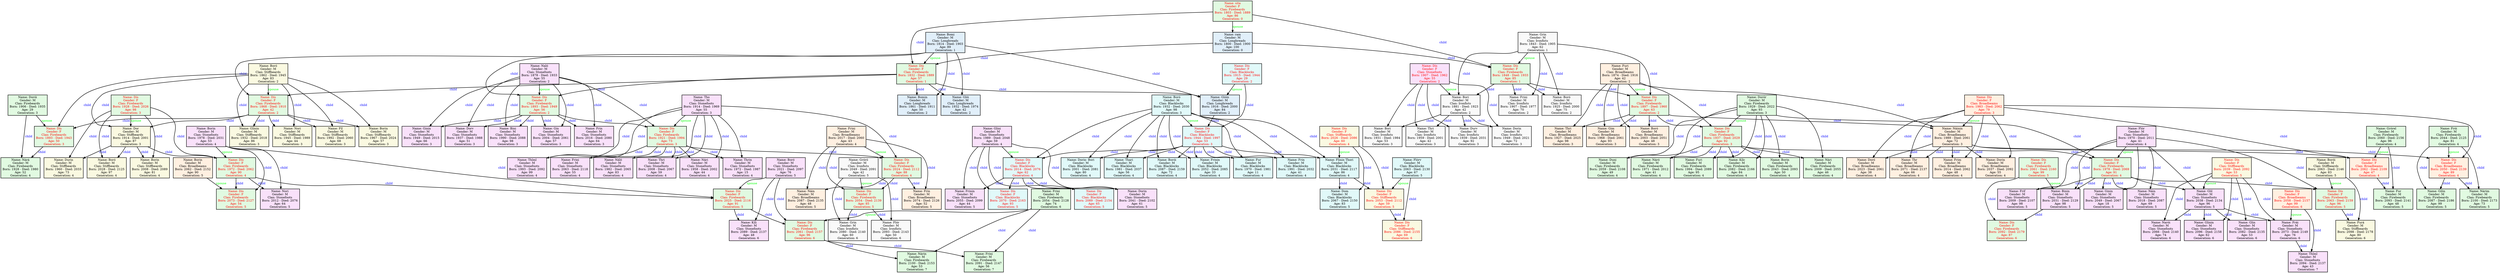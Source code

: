 digraph FamilyTree {
node [shape=record];
"0" [label="{Name: ram\nGender: M\nClan: Longbreads\nBorn: 1800 - Died: 1900\nAge: 100\nGeneration: 0}"; style=filled; fillcolor="#E1EFFA", fontcolor=black, penwidth=2];
"1" -> "0" [label="spouse",fontcolor=green, penwidth=2];
"1" [label="{Name: sita\nGender: F\nClan: Firebeards\nBorn: 1803 - Died: 1889\nAge: 86\nGeneration: 0}"; style=filled; fillcolor="#E1FAE1", fontcolor=red, penwidth=2];
"0" -> "2" [label="child",fontcolor=blue, penwidth=2];
"1" -> "2" [label="child",fontcolor=blue, penwidth=2];
"2" [label="{Name: Dís\nGender: F\nClan: Firebeards\nBorn: 1832 - Died: 1889\nAge: 57\nGeneration: 1}"; style=filled; fillcolor="#E1FAE1", fontcolor=red, penwidth=2];
"3" -> "2" [label="spouse",fontcolor=green, penwidth=2];
"3" [label="{Name: Bomi\nGender: M\nClan: Longbreads\nBorn: 1814 - Died: 1903\nAge: 89\nGeneration: 1}"; style=filled; fillcolor="#E1EFFA", fontcolor=black, penwidth=2];
"2" -> "4" [label="child",fontcolor=blue, penwidth=2];
"3" -> "4" [label="child",fontcolor=blue, penwidth=2];
"4" [label="{Name: Bomin\nGender: M\nClan: Longbreads\nBorn: 1861 - Died: 1911\nAge: 50\nGeneration: 2}"; style=filled; fillcolor="#E1EFFA", fontcolor=black, penwidth=2];
"2" -> "5" [label="child",fontcolor=blue, penwidth=2];
"3" -> "5" [label="child",fontcolor=blue, penwidth=2];
"5" [label="{Name: Dís\nGender: F\nClan: Firebeards\nBorn: 1868 - Died: 1910\nAge: 42\nGeneration: 2}"; style=filled; fillcolor="#E1FAE1", fontcolor=red, penwidth=2];
"6" -> "5" [label="spouse",fontcolor=green, penwidth=2];
"6" [label="{Name: Boró\nGender: M\nClan: Stiffbeards\nBorn: 1862 - Died: 1945\nAge: 83\nGeneration: 2}"; style=filled; fillcolor="#FAF9E1", fontcolor=black, penwidth=2];
"5" -> "7" [label="child",fontcolor=blue, penwidth=2];
"6" -> "7" [label="child",fontcolor=blue, penwidth=2];
"7" [label="{Name: Dís\nGender: F\nClan: Firebeards\nBorn: 1893 - Died: 1943\nAge: 50\nGeneration: 3}"; style=filled; fillcolor="#E1FAE1", fontcolor=red, penwidth=2];
"8" -> "7" [label="spouse",fontcolor=green, penwidth=2];
"8" [label="{Name: Dorói\nGender: M\nClan: Firebeards\nBorn: 1906 - Died: 1935\nAge: 29\nGeneration: 3}"; style=filled; fillcolor="#E1FAE1", fontcolor=black, penwidth=2];
"7" -> "9" [label="child",fontcolor=blue, penwidth=2];
"8" -> "9" [label="child",fontcolor=blue, penwidth=2];
"9" [label="{Name: Nárá\nGender: M\nClan: Firebeards\nBorn: 1928 - Died: 1980\nAge: 52\nGeneration: 4}"; style=filled; fillcolor="#E1FAE1", fontcolor=black, penwidth=2];
"5" -> "10" [label="child",fontcolor=blue, penwidth=2];
"6" -> "10" [label="child",fontcolor=blue, penwidth=2];
"10" [label="{Name: Dor\nGender: M\nClan: Stiffbeards\nBorn: 1914 - Died: 2001\nAge: 87\nGeneration: 3}"; style=filled; fillcolor="#FAF9E1", fontcolor=black, penwidth=2];
"11" -> "10" [label="spouse",fontcolor=green, penwidth=2];
"11" [label="{Name: Dís\nGender: F\nClan: Firebeards\nBorn: 1928 - Died: 2026\nAge: 98\nGeneration: 3}"; style=filled; fillcolor="#E1FAE1", fontcolor=red, penwidth=2];
"10" -> "12" [label="child",fontcolor=blue, penwidth=2];
"11" -> "12" [label="child",fontcolor=blue, penwidth=2];
"12" [label="{Name: Durin\nGender: M\nClan: Stiffbeards\nBorn: 1960 - Died: 2033\nAge: 73\nGeneration: 4}"; style=filled; fillcolor="#FAF9E1", fontcolor=black, penwidth=2];
"10" -> "13" [label="child",fontcolor=blue, penwidth=2];
"11" -> "13" [label="child",fontcolor=blue, penwidth=2];
"13" [label="{Name: Dís\nGender: F\nClan: Firebeards\nBorn: 1972 - Died: 2062\nAge: 90\nGeneration: 4}"; style=filled; fillcolor="#E1FAE1", fontcolor=red, penwidth=2];
"14" -> "13" [label="spouse",fontcolor=green, penwidth=2];
"14" [label="{Name: Borin\nGender: M\nClan: Stonefoots\nBorn: 1978 - Died: 2031\nAge: 53\nGeneration: 4}"; style=filled; fillcolor="#F9E1FA", fontcolor=black, penwidth=2];
"13" -> "15" [label="child",fontcolor=blue, penwidth=2];
"14" -> "15" [label="child",fontcolor=blue, penwidth=2];
"15" [label="{Name: Nori\nGender: M\nClan: Stonefoots\nBorn: 2012 - Died: 2076\nAge: 64\nGeneration: 5}"; style=filled; fillcolor="#F9E1FA", fontcolor=black, penwidth=2];
"13" -> "16" [label="child",fontcolor=blue, penwidth=2];
"14" -> "16" [label="child",fontcolor=blue, penwidth=2];
"16" [label="{Name: Dís\nGender: F\nClan: Firebeards\nBorn: 2025 - Died: 2116\nAge: 91\nGeneration: 5}"; style=filled; fillcolor="#E1FAE1", fontcolor=red, penwidth=2];
"17" -> "16" [label="spouse",fontcolor=green, penwidth=2];
"17" [label="{Name: Boró\nGender: M\nClan: Stonefoots\nBorn: 2021 - Died: 2097\nAge: 76\nGeneration: 5}"; style=filled; fillcolor="#F9E1FA", fontcolor=black, penwidth=2];
"16" -> "18" [label="child",fontcolor=blue, penwidth=2];
"17" -> "18" [label="child",fontcolor=blue, penwidth=2];
"18" [label="{Name: Dís\nGender: F\nClan: Firebeards\nBorn: 2061 - Died: 2157\nAge: 96\nGeneration: 6}"; style=filled; fillcolor="#E1FAE1", fontcolor=red, penwidth=2];
"19" -> "18" [label="spouse",fontcolor=green, penwidth=2];
"19" [label="{Name: Frini\nGender: M\nClan: Firebeards\nBorn: 2054 - Died: 2128\nAge: 74\nGeneration: 6}"; style=filled; fillcolor="#E1FAE1", fontcolor=black, penwidth=2];
"18" -> "20" [label="child",fontcolor=blue, penwidth=2];
"19" -> "20" [label="child",fontcolor=blue, penwidth=2];
"20" [label="{Name: Frini\nGender: M\nClan: Firebeards\nBorn: 2091 - Died: 2147\nAge: 56\nGeneration: 7}"; style=filled; fillcolor="#E1FAE1", fontcolor=black, penwidth=2];
"18" -> "21" [label="child",fontcolor=blue, penwidth=2];
"19" -> "21" [label="child",fontcolor=blue, penwidth=2];
"21" [label="{Name: Nárin\nGender: M\nClan: Firebeards\nBorn: 2100 - Died: 2153\nAge: 53\nGeneration: 7}"; style=filled; fillcolor="#E1FAE1", fontcolor=black, penwidth=2];
"16" -> "26" [label="child",fontcolor=blue, penwidth=2];
"17" -> "26" [label="child",fontcolor=blue, penwidth=2];
"26" [label="{Name: Kíli\nGender: M\nClan: Stonefoots\nBorn: 2089 - Died: 2137\nAge: 48\nGeneration: 6}"; style=filled; fillcolor="#F9E1FA", fontcolor=black, penwidth=2];
"13" -> "29" [label="child",fontcolor=blue, penwidth=2];
"14" -> "29" [label="child",fontcolor=blue, penwidth=2];
"29" [label="{Name: Dís\nGender: F\nClan: Firebeards\nBorn: 2073 - Died: 2127\nAge: 54\nGeneration: 5}"; style=filled; fillcolor="#E1FAE1", fontcolor=red, penwidth=2];
"30" -> "29" [label="spouse",fontcolor=green, penwidth=2];
"30" [label="{Name: Borin\nGender: M\nClan: Broadbeams\nBorn: 2062 - Died: 2152\nAge: 90\nGeneration: 5}"; style=filled; fillcolor="#FFF0E1", fontcolor=black, penwidth=2];
"10" -> "34" [label="child",fontcolor=blue, penwidth=2];
"11" -> "34" [label="child",fontcolor=blue, penwidth=2];
"34" [label="{Name: Borin\nGender: M\nClan: Stiffbeards\nBorn: 2008 - Died: 2089\nAge: 81\nGeneration: 4}"; style=filled; fillcolor="#FAF9E1", fontcolor=black, penwidth=2];
"10" -> "35" [label="child",fontcolor=blue, penwidth=2];
"11" -> "35" [label="child",fontcolor=blue, penwidth=2];
"35" [label="{Name: Boró\nGender: M\nClan: Stiffbeards\nBorn: 2028 - Died: 2125\nAge: 97\nGeneration: 4}"; style=filled; fillcolor="#FAF9E1", fontcolor=black, penwidth=2];
"5" -> "36" [label="child",fontcolor=blue, penwidth=2];
"6" -> "36" [label="child",fontcolor=blue, penwidth=2];
"36" [label="{Name: Glinin\nGender: M\nClan: Stiffbeards\nBorn: 1932 - Died: 2018\nAge: 86\nGeneration: 3}"; style=filled; fillcolor="#FAF9E1", fontcolor=black, penwidth=2];
"5" -> "37" [label="child",fontcolor=blue, penwidth=2];
"6" -> "37" [label="child",fontcolor=blue, penwidth=2];
"37" [label="{Name: Nori\nGender: M\nClan: Stiffbeards\nBorn: 1945 - Died: 1989\nAge: 44\nGeneration: 3}"; style=filled; fillcolor="#FAF9E1", fontcolor=black, penwidth=2];
"5" -> "38" [label="child",fontcolor=blue, penwidth=2];
"6" -> "38" [label="child",fontcolor=blue, penwidth=2];
"38" [label="{Name: Borin\nGender: M\nClan: Stiffbeards\nBorn: 1967 - Died: 2024\nAge: 57\nGeneration: 3}"; style=filled; fillcolor="#FAF9E1", fontcolor=black, penwidth=2];
"5" -> "39" [label="child",fontcolor=blue, penwidth=2];
"6" -> "39" [label="child",fontcolor=blue, penwidth=2];
"39" [label="{Name: Fíl\nGender: M\nClan: Stiffbeards\nBorn: 1992 - Died: 2060\nAge: 68\nGeneration: 3}"; style=filled; fillcolor="#FAF9E1", fontcolor=black, penwidth=2];
"2" -> "40" [label="child",fontcolor=blue, penwidth=2];
"3" -> "40" [label="child",fontcolor=blue, penwidth=2];
"40" [label="{Name: Dís\nGender: F\nClan: Firebeards\nBorn: 1893 - Died: 1949\nAge: 56\nGeneration: 2}"; style=filled; fillcolor="#E1FAE1", fontcolor=red, penwidth=2];
"41" -> "40" [label="spouse",fontcolor=green, penwidth=2];
"41" [label="{Name: Naló\nGender: M\nClan: Stonefoots\nBorn: 1878 - Died: 1933\nAge: 55\nGeneration: 2}"; style=filled; fillcolor="#F9E1FA", fontcolor=black, penwidth=2];
"40" -> "42" [label="child",fontcolor=blue, penwidth=2];
"41" -> "42" [label="child",fontcolor=blue, penwidth=2];
"42" [label="{Name: Dís\nGender: F\nClan: Firebeards\nBorn: 1921 - Died: 1994\nAge: 73\nGeneration: 3}"; style=filled; fillcolor="#E1FAE1", fontcolor=red, penwidth=2];
"43" -> "42" [label="spouse",fontcolor=green, penwidth=2];
"43" [label="{Name: Tho\nGender: M\nClan: Stonefoots\nBorn: 1914 - Died: 1969\nAge: 55\nGeneration: 3}"; style=filled; fillcolor="#F9E1FA", fontcolor=black, penwidth=2];
"42" -> "44" [label="child",fontcolor=blue, penwidth=2];
"43" -> "44" [label="child",fontcolor=blue, penwidth=2];
"44" [label="{Name: Nári\nGender: M\nClan: Stonefoots\nBorn: 1958 - Died: 2002\nAge: 44\nGeneration: 4}"; style=filled; fillcolor="#F9E1FA", fontcolor=black, penwidth=2];
"42" -> "45" [label="child",fontcolor=blue, penwidth=2];
"43" -> "45" [label="child",fontcolor=blue, penwidth=2];
"45" [label="{Name: Thrin\nGender: M\nClan: Stonefoots\nBorn: 1972 - Died: 1987\nAge: 15\nGeneration: 4}"; style=filled; fillcolor="#F9E1FA", fontcolor=black, penwidth=2];
"42" -> "46" [label="child",fontcolor=blue, penwidth=2];
"43" -> "46" [label="child",fontcolor=blue, penwidth=2];
"46" [label="{Name: Náló\nGender: M\nClan: Stonefoots\nBorn: 1982 - Died: 2065\nAge: 83\nGeneration: 4}"; style=filled; fillcolor="#F9E1FA", fontcolor=black, penwidth=2];
"42" -> "47" [label="child",fontcolor=blue, penwidth=2];
"43" -> "47" [label="child",fontcolor=blue, penwidth=2];
"47" [label="{Name: Thîml\nGender: M\nClan: Stonefoots\nBorn: 1993 - Died: 2092\nAge: 99\nGeneration: 4}"; style=filled; fillcolor="#F9E1FA", fontcolor=black, penwidth=2];
"42" -> "48" [label="child",fontcolor=blue, penwidth=2];
"43" -> "48" [label="child",fontcolor=blue, penwidth=2];
"48" [label="{Name: Thri\nGender: M\nClan: Stonefoots\nBorn: 2008 - Died: 2067\nAge: 59\nGeneration: 4}"; style=filled; fillcolor="#F9E1FA", fontcolor=black, penwidth=2];
"42" -> "49" [label="child",fontcolor=blue, penwidth=2];
"43" -> "49" [label="child",fontcolor=blue, penwidth=2];
"49" [label="{Name: Dís\nGender: F\nClan: Firebeards\nBorn: 2024 - Died: 2112\nAge: 88\nGeneration: 4}"; style=filled; fillcolor="#E1FAE1", fontcolor=red, penwidth=2];
"50" -> "49" [label="spouse",fontcolor=green, penwidth=2];
"50" [label="{Name: Frini\nGender: M\nClan: Broadbeams\nBorn: 2017 - Died: 2060\nAge: 43\nGeneration: 4}"; style=filled; fillcolor="#FFF0E1", fontcolor=black, penwidth=2];
"49" -> "51" [label="child",fontcolor=blue, penwidth=2];
"50" -> "51" [label="child",fontcolor=blue, penwidth=2];
"51" [label="{Name: Dís\nGender: F\nClan: Firebeards\nBorn: 2054 - Died: 2139\nAge: 85\nGeneration: 5}"; style=filled; fillcolor="#E1FAE1", fontcolor=red, penwidth=2];
"52" -> "51" [label="spouse",fontcolor=green, penwidth=2];
"52" [label="{Name: Gróró\nGender: M\nClan: Ironfists\nBorn: 2049 - Died: 2091\nAge: 42\nGeneration: 5}"; style=filled; fillcolor="#F9F9F9", fontcolor=black, penwidth=2];
"51" -> "53" [label="child",fontcolor=blue, penwidth=2];
"52" -> "53" [label="child",fontcolor=blue, penwidth=2];
"53" [label="{Name: Grin\nGender: M\nClan: Ironfists\nBorn: 2080 - Died: 2140\nAge: 60\nGeneration: 6}"; style=filled; fillcolor="#F9F9F9", fontcolor=black, penwidth=2];
"51" -> "54" [label="child",fontcolor=blue, penwidth=2];
"52" -> "54" [label="child",fontcolor=blue, penwidth=2];
"54" [label="{Name: Flór\nGender: M\nClan: Ironfists\nBorn: 2093 - Died: 2143\nAge: 50\nGeneration: 6}"; style=filled; fillcolor="#F9F9F9", fontcolor=black, penwidth=2];
"49" -> "61" [label="child",fontcolor=blue, penwidth=2];
"50" -> "61" [label="child",fontcolor=blue, penwidth=2];
"61" [label="{Name: Frin\nGender: M\nClan: Broadbeams\nBorn: 2074 - Died: 2126\nAge: 52\nGeneration: 5}"; style=filled; fillcolor="#FFF0E1", fontcolor=black, penwidth=2];
"49" -> "62" [label="child",fontcolor=blue, penwidth=2];
"50" -> "62" [label="child",fontcolor=blue, penwidth=2];
"62" [label="{Name: Náin\nGender: M\nClan: Broadbeams\nBorn: 2087 - Died: 2135\nAge: 48\nGeneration: 5}"; style=filled; fillcolor="#FFF0E1", fontcolor=black, penwidth=2];
"42" -> "66" [label="child",fontcolor=blue, penwidth=2];
"43" -> "66" [label="child",fontcolor=blue, penwidth=2];
"66" [label="{Name: Frini\nGender: M\nClan: Stonefoots\nBorn: 2063 - Died: 2118\nAge: 55\nGeneration: 4}"; style=filled; fillcolor="#F9E1FA", fontcolor=black, penwidth=2];
"40" -> "67" [label="child",fontcolor=blue, penwidth=2];
"41" -> "67" [label="child",fontcolor=blue, penwidth=2];
"67" [label="{Name: Dorv\nGender: M\nClan: Stonefoots\nBorn: 1937 - Died: 1988\nAge: 51\nGeneration: 3}"; style=filled; fillcolor="#F9E1FA", fontcolor=black, penwidth=2];
"40" -> "68" [label="child",fontcolor=blue, penwidth=2];
"41" -> "68" [label="child",fontcolor=blue, penwidth=2];
"68" [label="{Name: Ginin\nGender: M\nClan: Stonefoots\nBorn: 1949 - Died: 2015\nAge: 66\nGeneration: 3}"; style=filled; fillcolor="#F9E1FA", fontcolor=black, penwidth=2];
"40" -> "69" [label="child",fontcolor=blue, penwidth=2];
"41" -> "69" [label="child",fontcolor=blue, penwidth=2];
"69" [label="{Name: Bini\nGender: M\nClan: Stonefoots\nBorn: 1990 - Died: 2088\nAge: 98\nGeneration: 3}"; style=filled; fillcolor="#F9E1FA", fontcolor=black, penwidth=2];
"40" -> "70" [label="child",fontcolor=blue, penwidth=2];
"41" -> "70" [label="child",fontcolor=blue, penwidth=2];
"70" [label="{Name: Gin\nGender: M\nClan: Stonefoots\nBorn: 2004 - Died: 2061\nAge: 57\nGeneration: 3}"; style=filled; fillcolor="#F9E1FA", fontcolor=black, penwidth=2];
"40" -> "71" [label="child",fontcolor=blue, penwidth=2];
"41" -> "71" [label="child",fontcolor=blue, penwidth=2];
"71" [label="{Name: Frin\nGender: M\nClan: Stonefoots\nBorn: 2016 - Died: 2080\nAge: 64\nGeneration: 3}"; style=filled; fillcolor="#F9E1FA", fontcolor=black, penwidth=2];
"2" -> "72" [label="child",fontcolor=blue, penwidth=2];
"3" -> "72" [label="child",fontcolor=blue, penwidth=2];
"72" [label="{Name: Glóin\nGender: M\nClan: Longbreads\nBorn: 1916 - Died: 2000\nAge: 84\nGeneration: 2}"; style=filled; fillcolor="#E1EFFA", fontcolor=black, penwidth=2];
"73" -> "72" [label="spouse",fontcolor=green, penwidth=2];
"73" [label="{Name: Dís\nGender: F\nClan: Blacklocks\nBorn: 1915 - Died: 1944\nAge: 29\nGeneration: 2}"; style=filled; fillcolor="#E1F9F9", fontcolor=red, penwidth=2];
"72" -> "74" [label="child",fontcolor=blue, penwidth=2];
"73" -> "74" [label="child",fontcolor=blue, penwidth=2];
"74" [label="{Name: Dís\nGender: F\nClan: Blacklocks\nBorn: 1944 - Died: 1997\nAge: 53\nGeneration: 3}"; style=filled; fillcolor="#E1F9F9", fontcolor=red, penwidth=2];
"75" -> "74" [label="spouse",fontcolor=green, penwidth=2];
"75" [label="{Name: Boró\nGender: M\nClan: Blacklocks\nBorn: 1932 - Died: 2030\nAge: 98\nGeneration: 3}"; style=filled; fillcolor="#E1F9F9", fontcolor=black, penwidth=2];
"74" -> "76" [label="child",fontcolor=blue, penwidth=2];
"75" -> "76" [label="child",fontcolor=blue, penwidth=2];
"76" [label="{Name: Fur\nGender: M\nClan: Blacklocks\nBorn: 1970 - Died: 1981\nAge: 11\nGeneration: 4}"; style=filled; fillcolor="#E1F9F9", fontcolor=black, penwidth=2];
"74" -> "77" [label="child",fontcolor=blue, penwidth=2];
"75" -> "77" [label="child",fontcolor=blue, penwidth=2];
"77" [label="{Name: Thari\nGender: M\nClan: Blacklocks\nBorn: 1981 - Died: 2037\nAge: 56\nGeneration: 4}"; style=filled; fillcolor="#E1F9F9", fontcolor=black, penwidth=2];
"74" -> "78" [label="child",fontcolor=blue, penwidth=2];
"75" -> "78" [label="child",fontcolor=blue, penwidth=2];
"78" [label="{Name: Frin\nGender: M\nClan: Blacklocks\nBorn: 1991 - Died: 2032\nAge: 41\nGeneration: 4}"; style=filled; fillcolor="#E1F9F9", fontcolor=black, penwidth=2];
"74" -> "79" [label="child",fontcolor=blue, penwidth=2];
"75" -> "79" [label="child",fontcolor=blue, penwidth=2];
"79" [label="{Name: Dorin- Bori\nGender: M\nClan: Blacklocks\nBorn: 2001 - Died: 2081\nAge: 80\nGeneration: 4}"; style=filled; fillcolor="#E1F9F9", fontcolor=black, penwidth=2];
"74" -> "80" [label="child",fontcolor=blue, penwidth=2];
"75" -> "80" [label="child",fontcolor=blue, penwidth=2];
"80" [label="{Name: Dís\nGender: F\nClan: Blacklocks\nBorn: 2014 - Died: 2076\nAge: 62\nGeneration: 4}"; style=filled; fillcolor="#E1F9F9", fontcolor=red, penwidth=2];
"81" -> "80" [label="spouse",fontcolor=green, penwidth=2];
"81" [label="{Name: Glini\nGender: M\nClan: Stonefoots\nBorn: 1989 - Died: 2048\nAge: 59\nGeneration: 4}"; style=filled; fillcolor="#F9E1FA", fontcolor=black, penwidth=2];
"80" -> "82" [label="child",fontcolor=blue, penwidth=2];
"81" -> "82" [label="child",fontcolor=blue, penwidth=2];
"82" [label="{Name: Dorin\nGender: M\nClan: Stonefoots\nBorn: 2041 - Died: 2102\nAge: 61\nGeneration: 5}"; style=filled; fillcolor="#F9E1FA", fontcolor=black, penwidth=2];
"80" -> "83" [label="child",fontcolor=blue, penwidth=2];
"81" -> "83" [label="child",fontcolor=blue, penwidth=2];
"83" [label="{Name: Frinin\nGender: M\nClan: Stonefoots\nBorn: 2055 - Died: 2099\nAge: 44\nGeneration: 5}"; style=filled; fillcolor="#F9E1FA", fontcolor=black, penwidth=2];
"80" -> "84" [label="child",fontcolor=blue, penwidth=2];
"81" -> "84" [label="child",fontcolor=blue, penwidth=2];
"84" [label="{Name: Dís\nGender: F\nClan: Blacklocks\nBorn: 2070 - Died: 2163\nAge: 93\nGeneration: 5}"; style=filled; fillcolor="#E1F9F9", fontcolor=red, penwidth=2];
"80" -> "85" [label="child",fontcolor=blue, penwidth=2];
"81" -> "85" [label="child",fontcolor=blue, penwidth=2];
"85" [label="{Name: Dís\nGender: F\nClan: Blacklocks\nBorn: 2089 - Died: 2154\nAge: 65\nGeneration: 5}"; style=filled; fillcolor="#E1F9F9", fontcolor=red, penwidth=2];
"74" -> "87" [label="child",fontcolor=blue, penwidth=2];
"75" -> "87" [label="child",fontcolor=blue, penwidth=2];
"87" [label="{Name: Flinin Thori\nGender: M\nClan: Blacklocks\nBorn: 2031 - Died: 2117\nAge: 86\nGeneration: 4}"; style=filled; fillcolor="#E1F9F9", fontcolor=black, penwidth=2];
"88" -> "87" [label="spouse",fontcolor=green, penwidth=2];
"88" [label="{Name: Dís\nGender: F\nClan: Stiffbeards\nBorn: 2026 - Died: 2086\nAge: 60\nGeneration: 4}"; style=filled; fillcolor="#FAF9E1", fontcolor=red, penwidth=2];
"87" -> "89" [label="child",fontcolor=blue, penwidth=2];
"88" -> "89" [label="child",fontcolor=blue, penwidth=2];
"89" [label="{Name: Dís\nGender: F\nClan: Stiffbeards\nBorn: 2053 - Died: 2112\nAge: 59\nGeneration: 5}"; style=filled; fillcolor="#FAF9E1", fontcolor=red, penwidth=2];
"90" -> "89" [label="spouse",fontcolor=green, penwidth=2];
"90" [label="{Name: Flórv\nGender: M\nClan: Blacklocks\nBorn: 2063 - Died: 2130\nAge: 67\nGeneration: 5}"; style=filled; fillcolor="#E1F9F9", fontcolor=black, penwidth=2];
"89" -> "91" [label="child",fontcolor=blue, penwidth=2];
"90" -> "91" [label="child",fontcolor=blue, penwidth=2];
"91" [label="{Name: Dís\nGender: F\nClan: Stiffbeards\nBorn: 2086 - Died: 2155\nAge: 69\nGeneration: 6}"; style=filled; fillcolor="#FAF9E1", fontcolor=red, penwidth=2];
"87" -> "94" [label="child",fontcolor=blue, penwidth=2];
"88" -> "94" [label="child",fontcolor=blue, penwidth=2];
"94" [label="{Name: Dom\nGender: M\nClan: Blacklocks\nBorn: 2067 - Died: 2150\nAge: 83\nGeneration: 5}"; style=filled; fillcolor="#E1F9F9", fontcolor=black, penwidth=2];
"74" -> "96" [label="child",fontcolor=blue, penwidth=2];
"75" -> "96" [label="child",fontcolor=blue, penwidth=2];
"96" [label="{Name: Frinin\nGender: M\nClan: Blacklocks\nBorn: 2052 - Died: 2085\nAge: 33\nGeneration: 4}"; style=filled; fillcolor="#E1F9F9", fontcolor=black, penwidth=2];
"74" -> "97" [label="child",fontcolor=blue, penwidth=2];
"75" -> "97" [label="child",fontcolor=blue, penwidth=2];
"97" [label="{Name: Borói\nGender: M\nClan: Blacklocks\nBorn: 2087 - Died: 2159\nAge: 72\nGeneration: 4}"; style=filled; fillcolor="#E1F9F9", fontcolor=black, penwidth=2];
"2" -> "98" [label="child",fontcolor=blue, penwidth=2];
"3" -> "98" [label="child",fontcolor=blue, penwidth=2];
"98" [label="{Name: Glói\nGender: M\nClan: Longbreads\nBorn: 1932 - Died: 1974\nAge: 42\nGeneration: 2}"; style=filled; fillcolor="#E1EFFA", fontcolor=black, penwidth=2];
"0" -> "99" [label="child",fontcolor=blue, penwidth=2];
"1" -> "99" [label="child",fontcolor=blue, penwidth=2];
"99" [label="{Name: Dís\nGender: F\nClan: Firebeards\nBorn: 1848 - Died: 1933\nAge: 85\nGeneration: 1}"; style=filled; fillcolor="#E1FAE1", fontcolor=red, penwidth=2];
"100" -> "99" [label="spouse",fontcolor=green, penwidth=2];
"100" [label="{Name: Grin\nGender: M\nClan: Ironfists\nBorn: 1843 - Died: 1905\nAge: 62\nGeneration: 1}"; style=filled; fillcolor="#F9F9F9", fontcolor=black, penwidth=2];
"99" -> "101" [label="child",fontcolor=blue, penwidth=2];
"100" -> "101" [label="child",fontcolor=blue, penwidth=2];
"101" [label="{Name: Bori\nGender: M\nClan: Ironfists\nBorn: 1881 - Died: 1923\nAge: 42\nGeneration: 2}"; style=filled; fillcolor="#F9F9F9", fontcolor=black, penwidth=2];
"102" -> "101" [label="spouse",fontcolor=green, penwidth=2];
"102" [label="{Name: Dís\nGender: F\nClan: Stonefoots\nBorn: 1907 - Died: 1962\nAge: 55\nGeneration: 2}"; style=filled; fillcolor="#F9E1FA", fontcolor=red, penwidth=2];
"101" -> "103" [label="child",fontcolor=blue, penwidth=2];
"102" -> "103" [label="child",fontcolor=blue, penwidth=2];
"103" [label="{Name: Bori\nGender: M\nClan: Ironfists\nBorn: 1931 - Died: 1984\nAge: 53\nGeneration: 3}"; style=filled; fillcolor="#F9F9F9", fontcolor=black, penwidth=2];
"101" -> "104" [label="child",fontcolor=blue, penwidth=2];
"102" -> "104" [label="child",fontcolor=blue, penwidth=2];
"104" [label="{Name: Durv\nGender: M\nClan: Ironfists\nBorn: 1939 - Died: 2031\nAge: 92\nGeneration: 3}"; style=filled; fillcolor="#F9F9F9", fontcolor=black, penwidth=2];
"101" -> "105" [label="child",fontcolor=blue, penwidth=2];
"102" -> "105" [label="child",fontcolor=blue, penwidth=2];
"105" [label="{Name: Dorin\nGender: M\nClan: Ironfists\nBorn: 1949 - Died: 2021\nAge: 72\nGeneration: 3}"; style=filled; fillcolor="#F9F9F9", fontcolor=black, penwidth=2];
"101" -> "106" [label="child",fontcolor=blue, penwidth=2];
"102" -> "106" [label="child",fontcolor=blue, penwidth=2];
"106" [label="{Name: Thri\nGender: M\nClan: Ironfists\nBorn: 1959 - Died: 2001\nAge: 42\nGeneration: 3}"; style=filled; fillcolor="#F9F9F9", fontcolor=black, penwidth=2];
"99" -> "107" [label="child",fontcolor=blue, penwidth=2];
"100" -> "107" [label="child",fontcolor=blue, penwidth=2];
"107" [label="{Name: Dís\nGender: F\nClan: Firebeards\nBorn: 1897 - Died: 1960\nAge: 63\nGeneration: 2}"; style=filled; fillcolor="#E1FAE1", fontcolor=red, penwidth=2];
"108" -> "107" [label="spouse",fontcolor=green, penwidth=2];
"108" [label="{Name: Furi\nGender: M\nClan: Broadbeams\nBorn: 1874 - Died: 1916\nAge: 42\nGeneration: 2}"; style=filled; fillcolor="#FFF0E1", fontcolor=black, penwidth=2];
"107" -> "109" [label="child",fontcolor=blue, penwidth=2];
"108" -> "109" [label="child",fontcolor=blue, penwidth=2];
"109" [label="{Name: Thri\nGender: M\nClan: Broadbeams\nBorn: 1927 - Died: 2025\nAge: 98\nGeneration: 3}"; style=filled; fillcolor="#FFF0E1", fontcolor=black, penwidth=2];
"107" -> "110" [label="child",fontcolor=blue, penwidth=2];
"108" -> "110" [label="child",fontcolor=blue, penwidth=2];
"110" [label="{Name: Dís\nGender: F\nClan: Firebeards\nBorn: 1937 - Died: 2029\nAge: 92\nGeneration: 3}"; style=filled; fillcolor="#E1FAE1", fontcolor=red, penwidth=2];
"111" -> "110" [label="spouse",fontcolor=green, penwidth=2];
"111" [label="{Name: Dorór\nGender: M\nClan: Firebeards\nBorn: 1929 - Died: 2022\nAge: 93\nGeneration: 3}"; style=filled; fillcolor="#E1FAE1", fontcolor=black, penwidth=2];
"110" -> "112" [label="child",fontcolor=blue, penwidth=2];
"111" -> "112" [label="child",fontcolor=blue, penwidth=2];
"112" [label="{Name: Náró\nGender: M\nClan: Firebeards\nBorn: 1971 - Died: 2012\nAge: 41\nGeneration: 4}"; style=filled; fillcolor="#E1FAE1", fontcolor=black, penwidth=2];
"110" -> "113" [label="child",fontcolor=blue, penwidth=2];
"111" -> "113" [label="child",fontcolor=blue, penwidth=2];
"113" [label="{Name: Dís\nGender: F\nClan: Firebeards\nBorn: 1978 - Died: 2069\nAge: 91\nGeneration: 4}"; style=filled; fillcolor="#E1FAE1", fontcolor=red, penwidth=2];
"114" -> "113" [label="spouse",fontcolor=green, penwidth=2];
"114" [label="{Name: Flór\nGender: M\nClan: Stonefoots\nBorn: 1970 - Died: 2011\nAge: 41\nGeneration: 4}"; style=filled; fillcolor="#F9E1FA", fontcolor=black, penwidth=2];
"113" -> "115" [label="child",fontcolor=blue, penwidth=2];
"114" -> "115" [label="child",fontcolor=blue, penwidth=2];
"115" [label="{Name: Frif\nGender: M\nClan: Stonefoots\nBorn: 2009 - Died: 2107\nAge: 98\nGeneration: 5}"; style=filled; fillcolor="#F9E1FA", fontcolor=black, penwidth=2];
"113" -> "116" [label="child",fontcolor=blue, penwidth=2];
"114" -> "116" [label="child",fontcolor=blue, penwidth=2];
"116" [label="{Name: Náin\nGender: M\nClan: Stonefoots\nBorn: 2018 - Died: 2087\nAge: 69\nGeneration: 5}"; style=filled; fillcolor="#F9E1FA", fontcolor=black, penwidth=2];
"113" -> "117" [label="child",fontcolor=blue, penwidth=2];
"114" -> "117" [label="child",fontcolor=blue, penwidth=2];
"117" [label="{Name: Binin\nGender: M\nClan: Stonefoots\nBorn: 2031 - Died: 2129\nAge: 98\nGeneration: 5}"; style=filled; fillcolor="#F9E1FA", fontcolor=black, penwidth=2];
"118" -> "117" [label="spouse",fontcolor=green, penwidth=2];
"118" [label="{Name: Dís\nGender: F\nClan: Firebeards\nBorn: 2061 - Died: 2160\nAge: 99\nGeneration: 5}"; style=filled; fillcolor="#E1FAE1", fontcolor=red, penwidth=2];
"117" -> "119" [label="child",fontcolor=blue, penwidth=2];
"118" -> "119" [label="child",fontcolor=blue, penwidth=2];
"119" [label="{Name: Dís\nGender: F\nClan: Firebeards\nBorn: 2092 - Died: 2179\nAge: 87\nGeneration: 6}"; style=filled; fillcolor="#E1FAE1", fontcolor=red, penwidth=2];
"113" -> "123" [label="child",fontcolor=blue, penwidth=2];
"114" -> "123" [label="child",fontcolor=blue, penwidth=2];
"123" [label="{Name: Glil\nGender: M\nClan: Stonefoots\nBorn: 2038 - Died: 2134\nAge: 96\nGeneration: 5}"; style=filled; fillcolor="#F9E1FA", fontcolor=black, penwidth=2];
"124" -> "123" [label="spouse",fontcolor=green, penwidth=2];
"124" [label="{Name: Dís\nGender: F\nClan: Stiffbeards\nBorn: 2039 - Died: 2092\nAge: 53\nGeneration: 5}"; style=filled; fillcolor="#FAF9E1", fontcolor=red, penwidth=2];
"123" -> "125" [label="child",fontcolor=blue, penwidth=2];
"124" -> "125" [label="child",fontcolor=blue, penwidth=2];
"125" [label="{Name: Narói\nGender: M\nClan: Stonefoots\nBorn: 2066 - Died: 2140\nAge: 74\nGeneration: 6}"; style=filled; fillcolor="#F9E1FA", fontcolor=black, penwidth=2];
"123" -> "126" [label="child",fontcolor=blue, penwidth=2];
"124" -> "126" [label="child",fontcolor=blue, penwidth=2];
"126" [label="{Name: Frái\nGender: M\nClan: Stonefoots\nBorn: 2073 - Died: 2149\nAge: 76\nGeneration: 6}"; style=filled; fillcolor="#F9E1FA", fontcolor=black, penwidth=2];
"127" -> "126" [label="spouse",fontcolor=green, penwidth=2];
"127" [label="{Name: Dís\nGender: F\nClan: Broadbeams\nBorn: 2058 - Died: 2157\nAge: 99\nGeneration: 6}"; style=filled; fillcolor="#FFF0E1", fontcolor=red, penwidth=2];
"126" -> "128" [label="child",fontcolor=blue, penwidth=2];
"127" -> "128" [label="child",fontcolor=blue, penwidth=2];
"128" [label="{Name: Thîml\nGender: M\nClan: Stonefoots\nBorn: 2094 - Died: 2137\nAge: 43\nGeneration: 7}"; style=filled; fillcolor="#F9E1FA", fontcolor=black, penwidth=2];
"123" -> "133" [label="child",fontcolor=blue, penwidth=2];
"124" -> "133" [label="child",fontcolor=blue, penwidth=2];
"133" [label="{Name: Glin\nGender: M\nClan: Stonefoots\nBorn: 2082 - Died: 2135\nAge: 53\nGeneration: 6}"; style=filled; fillcolor="#F9E1FA", fontcolor=black, penwidth=2];
"123" -> "134" [label="child",fontcolor=blue, penwidth=2];
"124" -> "134" [label="child",fontcolor=blue, penwidth=2];
"134" [label="{Name: Glinin\nGender: M\nClan: Stonefoots\nBorn: 2096 - Died: 2158\nAge: 62\nGeneration: 6}"; style=filled; fillcolor="#F9E1FA", fontcolor=black, penwidth=2];
"113" -> "139" [label="child",fontcolor=blue, penwidth=2];
"114" -> "139" [label="child",fontcolor=blue, penwidth=2];
"139" [label="{Name: Ginin\nGender: M\nClan: Stonefoots\nBorn: 2049 - Died: 2067\nAge: 18\nGeneration: 5}"; style=filled; fillcolor="#F9E1FA", fontcolor=black, penwidth=2];
"113" -> "140" [label="child",fontcolor=blue, penwidth=2];
"114" -> "140" [label="child",fontcolor=blue, penwidth=2];
"140" [label="{Name: Dís\nGender: F\nClan: Firebeards\nBorn: 2063 - Died: 2159\nAge: 96\nGeneration: 5}"; style=filled; fillcolor="#E1FAE1", fontcolor=red, penwidth=2];
"141" -> "140" [label="spouse",fontcolor=green, penwidth=2];
"141" [label="{Name: Borói\nGender: M\nClan: Stiffbeards\nBorn: 2063 - Died: 2146\nAge: 83\nGeneration: 5}"; style=filled; fillcolor="#FAF9E1", fontcolor=black, penwidth=2];
"140" -> "142" [label="child",fontcolor=blue, penwidth=2];
"141" -> "142" [label="child",fontcolor=blue, penwidth=2];
"142" [label="{Name: Furá\nGender: M\nClan: Stiffbeards\nBorn: 2098 - Died: 2178\nAge: 80\nGeneration: 6}"; style=filled; fillcolor="#FAF9E1", fontcolor=black, penwidth=2];
"110" -> "145" [label="child",fontcolor=blue, penwidth=2];
"111" -> "145" [label="child",fontcolor=blue, penwidth=2];
"145" [label="{Name: Furi\nGender: M\nClan: Firebeards\nBorn: 1994 - Died: 2089\nAge: 95\nGeneration: 4}"; style=filled; fillcolor="#E1FAE1", fontcolor=black, penwidth=2];
"110" -> "146" [label="child",fontcolor=blue, penwidth=2];
"111" -> "146" [label="child",fontcolor=blue, penwidth=2];
"146" [label="{Name: Nári\nGender: M\nClan: Firebeards\nBorn: 2009 - Died: 2055\nAge: 46\nGeneration: 4}"; style=filled; fillcolor="#E1FAE1", fontcolor=black, penwidth=2];
"110" -> "147" [label="child",fontcolor=blue, penwidth=2];
"111" -> "147" [label="child",fontcolor=blue, penwidth=2];
"147" [label="{Name: Borin\nGender: M\nClan: Firebeards\nBorn: 2043 - Died: 2093\nAge: 50\nGeneration: 4}"; style=filled; fillcolor="#E1FAE1", fontcolor=black, penwidth=2];
"110" -> "148" [label="child",fontcolor=blue, penwidth=2];
"111" -> "148" [label="child",fontcolor=blue, penwidth=2];
"148" [label="{Name: Duni\nGender: M\nClan: Firebeards\nBorn: 2059 - Died: 2108\nAge: 49\nGeneration: 4}"; style=filled; fillcolor="#E1FAE1", fontcolor=black, penwidth=2];
"110" -> "149" [label="child",fontcolor=blue, penwidth=2];
"111" -> "149" [label="child",fontcolor=blue, penwidth=2];
"149" [label="{Name: Kílc\nGender: M\nClan: Firebeards\nBorn: 2082 - Died: 2166\nAge: 84\nGeneration: 4}"; style=filled; fillcolor="#E1FAE1", fontcolor=black, penwidth=2];
"107" -> "150" [label="child",fontcolor=blue, penwidth=2];
"108" -> "150" [label="child",fontcolor=blue, penwidth=2];
"150" [label="{Name: Gim\nGender: M\nClan: Broadbeams\nBorn: 1968 - Died: 2061\nAge: 93\nGeneration: 3}"; style=filled; fillcolor="#FFF0E1", fontcolor=black, penwidth=2];
"107" -> "151" [label="child",fontcolor=blue, penwidth=2];
"108" -> "151" [label="child",fontcolor=blue, penwidth=2];
"151" [label="{Name: Náinin\nGender: M\nClan: Broadbeams\nBorn: 1989 - Died: 2061\nAge: 72\nGeneration: 3}"; style=filled; fillcolor="#FFF0E1", fontcolor=black, penwidth=2];
"152" -> "151" [label="spouse",fontcolor=green, penwidth=2];
"152" [label="{Name: Dís\nGender: F\nClan: Broadbeams\nBorn: 1983 - Died: 2062\nAge: 79\nGeneration: 3}"; style=filled; fillcolor="#FFF0E1", fontcolor=red, penwidth=2];
"151" -> "153" [label="child",fontcolor=blue, penwidth=2];
"152" -> "153" [label="child",fontcolor=blue, penwidth=2];
"153" [label="{Name: Frim\nGender: M\nClan: Broadbeams\nBorn: 2014 - Died: 2062\nAge: 48\nGeneration: 4}"; style=filled; fillcolor="#FFF0E1", fontcolor=black, penwidth=2];
"151" -> "154" [label="child",fontcolor=blue, penwidth=2];
"152" -> "154" [label="child",fontcolor=blue, penwidth=2];
"154" [label="{Name: Doró\nGender: M\nClan: Broadbeams\nBorn: 2023 - Died: 2061\nAge: 38\nGeneration: 4}"; style=filled; fillcolor="#FFF0E1", fontcolor=black, penwidth=2];
"151" -> "155" [label="child",fontcolor=blue, penwidth=2];
"152" -> "155" [label="child",fontcolor=blue, penwidth=2];
"155" [label="{Name: Dorin\nGender: M\nClan: Broadbeams\nBorn: 2037 - Died: 2092\nAge: 55\nGeneration: 4}"; style=filled; fillcolor="#FFF0E1", fontcolor=black, penwidth=2];
"151" -> "156" [label="child",fontcolor=blue, penwidth=2];
"152" -> "156" [label="child",fontcolor=blue, penwidth=2];
"156" [label="{Name: Dís\nGender: F\nClan: Broadbeams\nBorn: 2050 - Died: 2139\nAge: 89\nGeneration: 4}"; style=filled; fillcolor="#FFF0E1", fontcolor=red, penwidth=2];
"157" -> "156" [label="spouse",fontcolor=green, penwidth=2];
"157" [label="{Name: Frói\nGender: M\nClan: Firebeards\nBorn: 2044 - Died: 2125\nAge: 81\nGeneration: 4}"; style=filled; fillcolor="#E1FAE1", fontcolor=black, penwidth=2];
"156" -> "158" [label="child",fontcolor=blue, penwidth=2];
"157" -> "158" [label="child",fontcolor=blue, penwidth=2];
"158" [label="{Name: Gilin\nGender: M\nClan: Firebeards\nBorn: 2087 - Died: 2186\nAge: 99\nGeneration: 5}"; style=filled; fillcolor="#E1FAE1", fontcolor=black, penwidth=2];
"156" -> "159" [label="child",fontcolor=blue, penwidth=2];
"157" -> "159" [label="child",fontcolor=blue, penwidth=2];
"159" [label="{Name: Nárim\nGender: M\nClan: Firebeards\nBorn: 2100 - Died: 2173\nAge: 73\nGeneration: 5}"; style=filled; fillcolor="#E1FAE1", fontcolor=black, penwidth=2];
"151" -> "163" [label="child",fontcolor=blue, penwidth=2];
"152" -> "163" [label="child",fontcolor=blue, penwidth=2];
"163" [label="{Name: Dís\nGender: F\nClan: Broadbeams\nBorn: 2062 - Died: 2109\nAge: 47\nGeneration: 4}"; style=filled; fillcolor="#FFF0E1", fontcolor=red, penwidth=2];
"164" -> "163" [label="spouse",fontcolor=green, penwidth=2];
"164" [label="{Name: Grórel\nGender: M\nClan: Firebeards\nBorn: 2060 - Died: 2156\nAge: 96\nGeneration: 4}"; style=filled; fillcolor="#E1FAE1", fontcolor=black, penwidth=2];
"163" -> "165" [label="child",fontcolor=blue, penwidth=2];
"164" -> "165" [label="child",fontcolor=blue, penwidth=2];
"165" [label="{Name: Fur\nGender: M\nClan: Firebeards\nBorn: 2093 - Died: 2141\nAge: 48\nGeneration: 5}"; style=filled; fillcolor="#E1FAE1", fontcolor=black, penwidth=2];
"151" -> "170" [label="child",fontcolor=blue, penwidth=2];
"152" -> "170" [label="child",fontcolor=blue, penwidth=2];
"170" [label="{Name: Thr\nGender: M\nClan: Broadbeams\nBorn: 2071 - Died: 2137\nAge: 66\nGeneration: 4}"; style=filled; fillcolor="#FFF0E1", fontcolor=black, penwidth=2];
"107" -> "171" [label="child",fontcolor=blue, penwidth=2];
"108" -> "171" [label="child",fontcolor=blue, penwidth=2];
"171" [label="{Name: Boró\nGender: M\nClan: Broadbeams\nBorn: 2003 - Died: 2051\nAge: 48\nGeneration: 3}"; style=filled; fillcolor="#FFF0E1", fontcolor=black, penwidth=2];
"99" -> "172" [label="child",fontcolor=blue, penwidth=2];
"100" -> "172" [label="child",fontcolor=blue, penwidth=2];
"172" [label="{Name: Frini\nGender: M\nClan: Ironfists\nBorn: 1907 - Died: 1977\nAge: 70\nGeneration: 2}"; style=filled; fillcolor="#F9F9F9", fontcolor=black, penwidth=2];
"99" -> "173" [label="child",fontcolor=blue, penwidth=2];
"100" -> "173" [label="child",fontcolor=blue, penwidth=2];
"173" [label="{Name: Boró\nGender: M\nClan: Ironfists\nBorn: 1925 - Died: 2000\nAge: 75\nGeneration: 2}"; style=filled; fillcolor="#F9F9F9", fontcolor=black, penwidth=2];
}